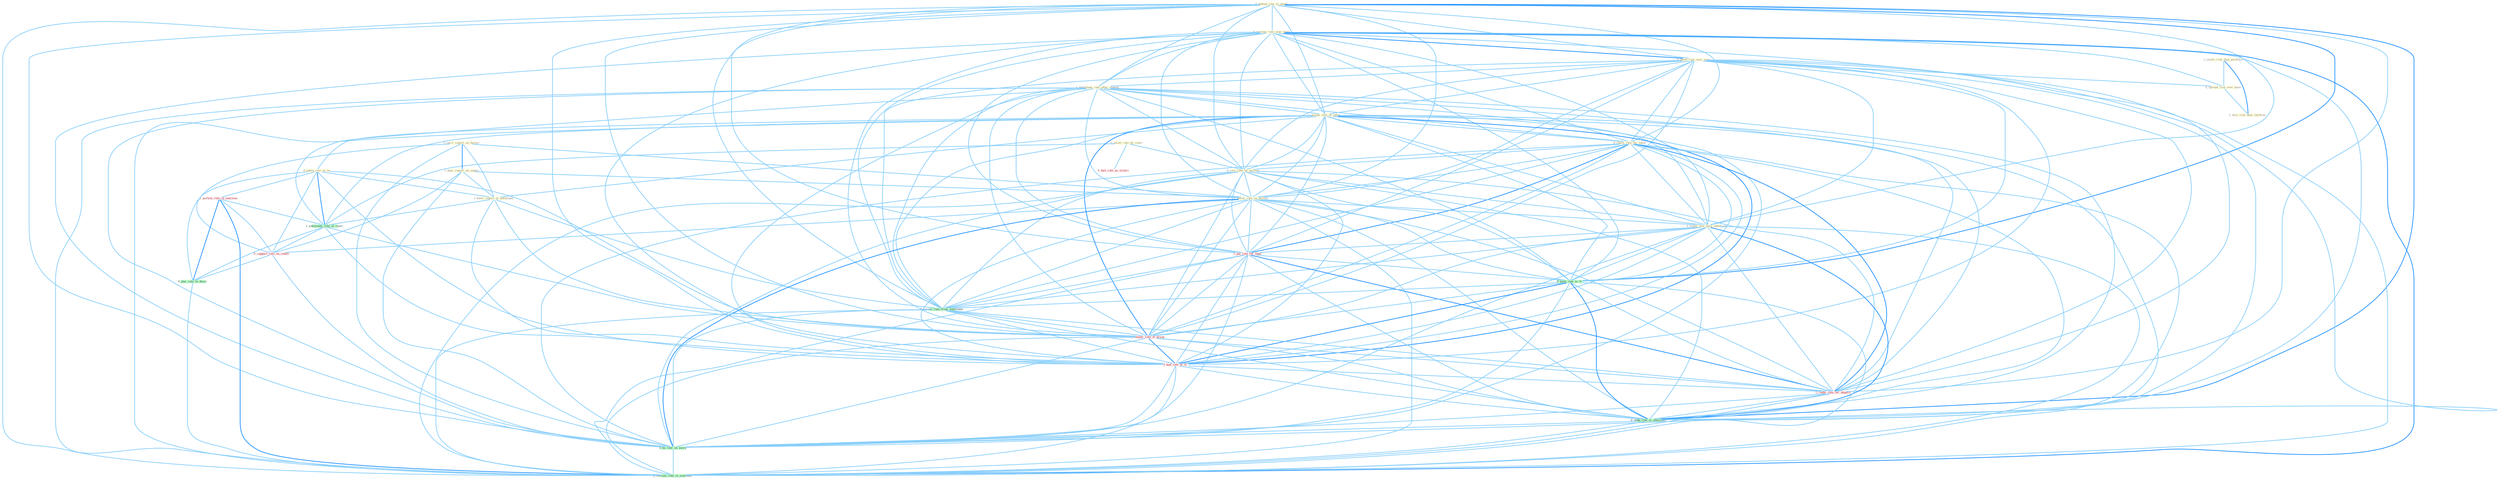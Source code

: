 Graph G{ 
    node
    [shape=polygon,style=filled,width=.5,height=.06,color="#BDFCC9",fixedsize=true,fontsize=4,
    fontcolor="#2f4f4f"];
    {node
    [color="#ffffe0", fontcolor="#8b7d6b"] "0_defend_rate_to_death " "1_await_rule_by_court " "0_increas_rate_over_time " "0_boost_rate_over_year " "1_involv_risk_than_portfolio " "1_entitynam_rate_after_expens " "1_assum_rate_of_inflat " "0_spread_risk_over_base " "1_carri_report_on_factori " "0_charg_rate_for_insur " "0_taken_role_of_on " "1_hear_report_on_experi " "1_know_report_of_entitynam " "0_rais_rate_by_million " "1_face_risk_than_children " "1_lower_rate_on_billion " "0_found_rate_dure_othernum "}
{node [color="#fff0f5", fontcolor="#b22222"] "1_portrai_role_in_yearnum " "1_pai_rate_for_fund " "1_compar_rate_of_group " "0_support_role_on_condit " "1_had_rate_of_% " "0_hail_rule_as_victori " "1_reduc_rate_for_deposit "}
edge [color="#B0E2FF"];

	"0_defend_rate_to_death " -- "0_increas_rate_over_time " [w="1", color="#87cefa" ];
	"0_defend_rate_to_death " -- "0_boost_rate_over_year " [w="1", color="#87cefa" ];
	"0_defend_rate_to_death " -- "1_entitynam_rate_after_expens " [w="1", color="#87cefa" ];
	"0_defend_rate_to_death " -- "1_assum_rate_of_inflat " [w="1", color="#87cefa" ];
	"0_defend_rate_to_death " -- "0_charg_rate_for_insur " [w="1", color="#87cefa" ];
	"0_defend_rate_to_death " -- "0_rais_rate_by_million " [w="1", color="#87cefa" ];
	"0_defend_rate_to_death " -- "1_lower_rate_on_billion " [w="1", color="#87cefa" ];
	"0_defend_rate_to_death " -- "0_found_rate_dure_othernum " [w="1", color="#87cefa" ];
	"0_defend_rate_to_death " -- "1_pai_rate_for_fund " [w="1", color="#87cefa" ];
	"0_defend_rate_to_death " -- "0_push_rate_to_% " [w="2", color="#1e90ff" , len=0.8];
	"0_defend_rate_to_death " -- "0_receiv_rate_from_entitynam " [w="1", color="#87cefa" ];
	"0_defend_rate_to_death " -- "1_compar_rate_of_group " [w="1", color="#87cefa" ];
	"0_defend_rate_to_death " -- "1_had_rate_of_% " [w="1", color="#87cefa" ];
	"0_defend_rate_to_death " -- "1_reduc_rate_for_deposit " [w="1", color="#87cefa" ];
	"0_defend_rate_to_death " -- "0_nudg_rate_to_othernum " [w="2", color="#1e90ff" , len=0.8];
	"0_defend_rate_to_death " -- "0_ha_rate_on_morn " [w="1", color="#87cefa" ];
	"0_defend_rate_to_death " -- "0_increas_rate_in_yearnum " [w="1", color="#87cefa" ];
	"1_await_rule_by_court " -- "0_rais_rate_by_million " [w="1", color="#87cefa" ];
	"1_await_rule_by_court " -- "1_entitynam_role_of_court " [w="1", color="#87cefa" ];
	"1_await_rule_by_court " -- "0_hail_rule_as_victori " [w="1", color="#87cefa" ];
	"0_increas_rate_over_time " -- "0_boost_rate_over_year " [w="2", color="#1e90ff" , len=0.8];
	"0_increas_rate_over_time " -- "1_entitynam_rate_after_expens " [w="1", color="#87cefa" ];
	"0_increas_rate_over_time " -- "1_assum_rate_of_inflat " [w="1", color="#87cefa" ];
	"0_increas_rate_over_time " -- "0_spread_risk_over_base " [w="1", color="#87cefa" ];
	"0_increas_rate_over_time " -- "0_charg_rate_for_insur " [w="1", color="#87cefa" ];
	"0_increas_rate_over_time " -- "0_rais_rate_by_million " [w="1", color="#87cefa" ];
	"0_increas_rate_over_time " -- "1_lower_rate_on_billion " [w="1", color="#87cefa" ];
	"0_increas_rate_over_time " -- "0_found_rate_dure_othernum " [w="1", color="#87cefa" ];
	"0_increas_rate_over_time " -- "1_pai_rate_for_fund " [w="1", color="#87cefa" ];
	"0_increas_rate_over_time " -- "0_push_rate_to_% " [w="1", color="#87cefa" ];
	"0_increas_rate_over_time " -- "0_receiv_rate_from_entitynam " [w="1", color="#87cefa" ];
	"0_increas_rate_over_time " -- "1_compar_rate_of_group " [w="1", color="#87cefa" ];
	"0_increas_rate_over_time " -- "1_had_rate_of_% " [w="1", color="#87cefa" ];
	"0_increas_rate_over_time " -- "1_reduc_rate_for_deposit " [w="1", color="#87cefa" ];
	"0_increas_rate_over_time " -- "0_nudg_rate_to_othernum " [w="1", color="#87cefa" ];
	"0_increas_rate_over_time " -- "0_ha_rate_on_morn " [w="1", color="#87cefa" ];
	"0_increas_rate_over_time " -- "0_increas_rate_in_yearnum " [w="2", color="#1e90ff" , len=0.8];
	"0_boost_rate_over_year " -- "1_entitynam_rate_after_expens " [w="1", color="#87cefa" ];
	"0_boost_rate_over_year " -- "1_assum_rate_of_inflat " [w="1", color="#87cefa" ];
	"0_boost_rate_over_year " -- "0_spread_risk_over_base " [w="1", color="#87cefa" ];
	"0_boost_rate_over_year " -- "0_charg_rate_for_insur " [w="1", color="#87cefa" ];
	"0_boost_rate_over_year " -- "0_rais_rate_by_million " [w="1", color="#87cefa" ];
	"0_boost_rate_over_year " -- "1_lower_rate_on_billion " [w="1", color="#87cefa" ];
	"0_boost_rate_over_year " -- "0_found_rate_dure_othernum " [w="1", color="#87cefa" ];
	"0_boost_rate_over_year " -- "1_pai_rate_for_fund " [w="1", color="#87cefa" ];
	"0_boost_rate_over_year " -- "0_push_rate_to_% " [w="1", color="#87cefa" ];
	"0_boost_rate_over_year " -- "0_receiv_rate_from_entitynam " [w="1", color="#87cefa" ];
	"0_boost_rate_over_year " -- "1_compar_rate_of_group " [w="1", color="#87cefa" ];
	"0_boost_rate_over_year " -- "1_had_rate_of_% " [w="1", color="#87cefa" ];
	"0_boost_rate_over_year " -- "1_reduc_rate_for_deposit " [w="1", color="#87cefa" ];
	"0_boost_rate_over_year " -- "0_nudg_rate_to_othernum " [w="1", color="#87cefa" ];
	"0_boost_rate_over_year " -- "0_ha_rate_on_morn " [w="1", color="#87cefa" ];
	"0_boost_rate_over_year " -- "0_increas_rate_in_yearnum " [w="1", color="#87cefa" ];
	"1_involv_risk_than_portfolio " -- "0_spread_risk_over_base " [w="1", color="#87cefa" ];
	"1_involv_risk_than_portfolio " -- "1_face_risk_than_children " [w="2", color="#1e90ff" , len=0.8];
	"1_entitynam_rate_after_expens " -- "1_assum_rate_of_inflat " [w="1", color="#87cefa" ];
	"1_entitynam_rate_after_expens " -- "0_charg_rate_for_insur " [w="1", color="#87cefa" ];
	"1_entitynam_rate_after_expens " -- "0_rais_rate_by_million " [w="1", color="#87cefa" ];
	"1_entitynam_rate_after_expens " -- "1_lower_rate_on_billion " [w="1", color="#87cefa" ];
	"1_entitynam_rate_after_expens " -- "0_found_rate_dure_othernum " [w="1", color="#87cefa" ];
	"1_entitynam_rate_after_expens " -- "1_pai_rate_for_fund " [w="1", color="#87cefa" ];
	"1_entitynam_rate_after_expens " -- "0_push_rate_to_% " [w="1", color="#87cefa" ];
	"1_entitynam_rate_after_expens " -- "1_entitynam_role_of_court " [w="1", color="#87cefa" ];
	"1_entitynam_rate_after_expens " -- "0_receiv_rate_from_entitynam " [w="1", color="#87cefa" ];
	"1_entitynam_rate_after_expens " -- "1_compar_rate_of_group " [w="1", color="#87cefa" ];
	"1_entitynam_rate_after_expens " -- "1_had_rate_of_% " [w="1", color="#87cefa" ];
	"1_entitynam_rate_after_expens " -- "1_reduc_rate_for_deposit " [w="1", color="#87cefa" ];
	"1_entitynam_rate_after_expens " -- "0_nudg_rate_to_othernum " [w="1", color="#87cefa" ];
	"1_entitynam_rate_after_expens " -- "0_ha_rate_on_morn " [w="1", color="#87cefa" ];
	"1_entitynam_rate_after_expens " -- "0_increas_rate_in_yearnum " [w="1", color="#87cefa" ];
	"1_assum_rate_of_inflat " -- "0_charg_rate_for_insur " [w="1", color="#87cefa" ];
	"1_assum_rate_of_inflat " -- "0_taken_role_of_on " [w="1", color="#87cefa" ];
	"1_assum_rate_of_inflat " -- "1_know_report_of_entitynam " [w="1", color="#87cefa" ];
	"1_assum_rate_of_inflat " -- "0_rais_rate_by_million " [w="1", color="#87cefa" ];
	"1_assum_rate_of_inflat " -- "1_lower_rate_on_billion " [w="1", color="#87cefa" ];
	"1_assum_rate_of_inflat " -- "0_found_rate_dure_othernum " [w="1", color="#87cefa" ];
	"1_assum_rate_of_inflat " -- "1_pai_rate_for_fund " [w="1", color="#87cefa" ];
	"1_assum_rate_of_inflat " -- "0_push_rate_to_% " [w="1", color="#87cefa" ];
	"1_assum_rate_of_inflat " -- "1_entitynam_role_of_court " [w="1", color="#87cefa" ];
	"1_assum_rate_of_inflat " -- "0_receiv_rate_from_entitynam " [w="1", color="#87cefa" ];
	"1_assum_rate_of_inflat " -- "1_compar_rate_of_group " [w="2", color="#1e90ff" , len=0.8];
	"1_assum_rate_of_inflat " -- "1_had_rate_of_% " [w="2", color="#1e90ff" , len=0.8];
	"1_assum_rate_of_inflat " -- "1_reduc_rate_for_deposit " [w="1", color="#87cefa" ];
	"1_assum_rate_of_inflat " -- "0_nudg_rate_to_othernum " [w="1", color="#87cefa" ];
	"1_assum_rate_of_inflat " -- "0_ha_rate_on_morn " [w="1", color="#87cefa" ];
	"1_assum_rate_of_inflat " -- "0_increas_rate_in_yearnum " [w="1", color="#87cefa" ];
	"0_spread_risk_over_base " -- "1_face_risk_than_children " [w="1", color="#87cefa" ];
	"1_carri_report_on_factori " -- "1_hear_report_on_experi " [w="2", color="#1e90ff" , len=0.8];
	"1_carri_report_on_factori " -- "1_know_report_of_entitynam " [w="1", color="#87cefa" ];
	"1_carri_report_on_factori " -- "1_lower_rate_on_billion " [w="1", color="#87cefa" ];
	"1_carri_report_on_factori " -- "0_support_role_on_condit " [w="1", color="#87cefa" ];
	"1_carri_report_on_factori " -- "0_ha_rate_on_morn " [w="1", color="#87cefa" ];
	"0_charg_rate_for_insur " -- "0_rais_rate_by_million " [w="1", color="#87cefa" ];
	"0_charg_rate_for_insur " -- "1_lower_rate_on_billion " [w="1", color="#87cefa" ];
	"0_charg_rate_for_insur " -- "0_found_rate_dure_othernum " [w="1", color="#87cefa" ];
	"0_charg_rate_for_insur " -- "1_pai_rate_for_fund " [w="2", color="#1e90ff" , len=0.8];
	"0_charg_rate_for_insur " -- "0_push_rate_to_% " [w="1", color="#87cefa" ];
	"0_charg_rate_for_insur " -- "0_receiv_rate_from_entitynam " [w="1", color="#87cefa" ];
	"0_charg_rate_for_insur " -- "1_compar_rate_of_group " [w="1", color="#87cefa" ];
	"0_charg_rate_for_insur " -- "1_had_rate_of_% " [w="1", color="#87cefa" ];
	"0_charg_rate_for_insur " -- "1_reduc_rate_for_deposit " [w="2", color="#1e90ff" , len=0.8];
	"0_charg_rate_for_insur " -- "0_nudg_rate_to_othernum " [w="1", color="#87cefa" ];
	"0_charg_rate_for_insur " -- "0_ha_rate_on_morn " [w="1", color="#87cefa" ];
	"0_charg_rate_for_insur " -- "0_increas_rate_in_yearnum " [w="1", color="#87cefa" ];
	"0_taken_role_of_on " -- "1_know_report_of_entitynam " [w="1", color="#87cefa" ];
	"0_taken_role_of_on " -- "1_portrai_role_in_yearnum " [w="1", color="#87cefa" ];
	"0_taken_role_of_on " -- "1_entitynam_role_of_court " [w="2", color="#1e90ff" , len=0.8];
	"0_taken_role_of_on " -- "1_compar_rate_of_group " [w="1", color="#87cefa" ];
	"0_taken_role_of_on " -- "0_support_role_on_condit " [w="1", color="#87cefa" ];
	"0_taken_role_of_on " -- "1_had_rate_of_% " [w="1", color="#87cefa" ];
	"0_taken_role_of_on " -- "0_plai_role_in_decis " [w="1", color="#87cefa" ];
	"1_hear_report_on_experi " -- "1_know_report_of_entitynam " [w="1", color="#87cefa" ];
	"1_hear_report_on_experi " -- "1_lower_rate_on_billion " [w="1", color="#87cefa" ];
	"1_hear_report_on_experi " -- "0_support_role_on_condit " [w="1", color="#87cefa" ];
	"1_hear_report_on_experi " -- "0_ha_rate_on_morn " [w="1", color="#87cefa" ];
	"1_know_report_of_entitynam " -- "1_entitynam_role_of_court " [w="1", color="#87cefa" ];
	"1_know_report_of_entitynam " -- "0_receiv_rate_from_entitynam " [w="1", color="#87cefa" ];
	"1_know_report_of_entitynam " -- "1_compar_rate_of_group " [w="1", color="#87cefa" ];
	"1_know_report_of_entitynam " -- "1_had_rate_of_% " [w="1", color="#87cefa" ];
	"0_rais_rate_by_million " -- "1_lower_rate_on_billion " [w="1", color="#87cefa" ];
	"0_rais_rate_by_million " -- "0_found_rate_dure_othernum " [w="1", color="#87cefa" ];
	"0_rais_rate_by_million " -- "1_pai_rate_for_fund " [w="1", color="#87cefa" ];
	"0_rais_rate_by_million " -- "0_push_rate_to_% " [w="1", color="#87cefa" ];
	"0_rais_rate_by_million " -- "0_receiv_rate_from_entitynam " [w="1", color="#87cefa" ];
	"0_rais_rate_by_million " -- "1_compar_rate_of_group " [w="1", color="#87cefa" ];
	"0_rais_rate_by_million " -- "1_had_rate_of_% " [w="1", color="#87cefa" ];
	"0_rais_rate_by_million " -- "1_reduc_rate_for_deposit " [w="1", color="#87cefa" ];
	"0_rais_rate_by_million " -- "0_nudg_rate_to_othernum " [w="1", color="#87cefa" ];
	"0_rais_rate_by_million " -- "0_ha_rate_on_morn " [w="1", color="#87cefa" ];
	"0_rais_rate_by_million " -- "0_increas_rate_in_yearnum " [w="1", color="#87cefa" ];
	"1_lower_rate_on_billion " -- "0_found_rate_dure_othernum " [w="1", color="#87cefa" ];
	"1_lower_rate_on_billion " -- "1_pai_rate_for_fund " [w="1", color="#87cefa" ];
	"1_lower_rate_on_billion " -- "0_push_rate_to_% " [w="1", color="#87cefa" ];
	"1_lower_rate_on_billion " -- "0_receiv_rate_from_entitynam " [w="1", color="#87cefa" ];
	"1_lower_rate_on_billion " -- "1_compar_rate_of_group " [w="1", color="#87cefa" ];
	"1_lower_rate_on_billion " -- "0_support_role_on_condit " [w="1", color="#87cefa" ];
	"1_lower_rate_on_billion " -- "1_had_rate_of_% " [w="1", color="#87cefa" ];
	"1_lower_rate_on_billion " -- "1_reduc_rate_for_deposit " [w="1", color="#87cefa" ];
	"1_lower_rate_on_billion " -- "0_nudg_rate_to_othernum " [w="1", color="#87cefa" ];
	"1_lower_rate_on_billion " -- "0_ha_rate_on_morn " [w="2", color="#1e90ff" , len=0.8];
	"1_lower_rate_on_billion " -- "0_increas_rate_in_yearnum " [w="1", color="#87cefa" ];
	"0_found_rate_dure_othernum " -- "1_pai_rate_for_fund " [w="1", color="#87cefa" ];
	"0_found_rate_dure_othernum " -- "0_push_rate_to_% " [w="1", color="#87cefa" ];
	"0_found_rate_dure_othernum " -- "0_receiv_rate_from_entitynam " [w="1", color="#87cefa" ];
	"0_found_rate_dure_othernum " -- "1_compar_rate_of_group " [w="1", color="#87cefa" ];
	"0_found_rate_dure_othernum " -- "1_had_rate_of_% " [w="1", color="#87cefa" ];
	"0_found_rate_dure_othernum " -- "1_reduc_rate_for_deposit " [w="1", color="#87cefa" ];
	"0_found_rate_dure_othernum " -- "0_nudg_rate_to_othernum " [w="2", color="#1e90ff" , len=0.8];
	"0_found_rate_dure_othernum " -- "0_ha_rate_on_morn " [w="1", color="#87cefa" ];
	"0_found_rate_dure_othernum " -- "0_increas_rate_in_yearnum " [w="1", color="#87cefa" ];
	"1_portrai_role_in_yearnum " -- "1_entitynam_role_of_court " [w="1", color="#87cefa" ];
	"1_portrai_role_in_yearnum " -- "0_support_role_on_condit " [w="1", color="#87cefa" ];
	"1_portrai_role_in_yearnum " -- "0_plai_role_in_decis " [w="2", color="#1e90ff" , len=0.8];
	"1_portrai_role_in_yearnum " -- "0_increas_rate_in_yearnum " [w="2", color="#1e90ff" , len=0.8];
	"1_pai_rate_for_fund " -- "0_push_rate_to_% " [w="1", color="#87cefa" ];
	"1_pai_rate_for_fund " -- "0_receiv_rate_from_entitynam " [w="1", color="#87cefa" ];
	"1_pai_rate_for_fund " -- "1_compar_rate_of_group " [w="1", color="#87cefa" ];
	"1_pai_rate_for_fund " -- "1_had_rate_of_% " [w="1", color="#87cefa" ];
	"1_pai_rate_for_fund " -- "1_reduc_rate_for_deposit " [w="2", color="#1e90ff" , len=0.8];
	"1_pai_rate_for_fund " -- "0_nudg_rate_to_othernum " [w="1", color="#87cefa" ];
	"1_pai_rate_for_fund " -- "0_ha_rate_on_morn " [w="1", color="#87cefa" ];
	"1_pai_rate_for_fund " -- "0_increas_rate_in_yearnum " [w="1", color="#87cefa" ];
	"0_push_rate_to_% " -- "0_receiv_rate_from_entitynam " [w="1", color="#87cefa" ];
	"0_push_rate_to_% " -- "1_compar_rate_of_group " [w="1", color="#87cefa" ];
	"0_push_rate_to_% " -- "1_had_rate_of_% " [w="2", color="#1e90ff" , len=0.8];
	"0_push_rate_to_% " -- "1_reduc_rate_for_deposit " [w="1", color="#87cefa" ];
	"0_push_rate_to_% " -- "0_nudg_rate_to_othernum " [w="2", color="#1e90ff" , len=0.8];
	"0_push_rate_to_% " -- "0_ha_rate_on_morn " [w="1", color="#87cefa" ];
	"0_push_rate_to_% " -- "0_increas_rate_in_yearnum " [w="1", color="#87cefa" ];
	"1_entitynam_role_of_court " -- "1_compar_rate_of_group " [w="1", color="#87cefa" ];
	"1_entitynam_role_of_court " -- "0_support_role_on_condit " [w="1", color="#87cefa" ];
	"1_entitynam_role_of_court " -- "1_had_rate_of_% " [w="1", color="#87cefa" ];
	"1_entitynam_role_of_court " -- "0_plai_role_in_decis " [w="1", color="#87cefa" ];
	"0_receiv_rate_from_entitynam " -- "1_compar_rate_of_group " [w="1", color="#87cefa" ];
	"0_receiv_rate_from_entitynam " -- "1_had_rate_of_% " [w="1", color="#87cefa" ];
	"0_receiv_rate_from_entitynam " -- "1_reduc_rate_for_deposit " [w="1", color="#87cefa" ];
	"0_receiv_rate_from_entitynam " -- "0_nudg_rate_to_othernum " [w="1", color="#87cefa" ];
	"0_receiv_rate_from_entitynam " -- "0_ha_rate_on_morn " [w="1", color="#87cefa" ];
	"0_receiv_rate_from_entitynam " -- "0_increas_rate_in_yearnum " [w="1", color="#87cefa" ];
	"1_compar_rate_of_group " -- "1_had_rate_of_% " [w="2", color="#1e90ff" , len=0.8];
	"1_compar_rate_of_group " -- "1_reduc_rate_for_deposit " [w="1", color="#87cefa" ];
	"1_compar_rate_of_group " -- "0_nudg_rate_to_othernum " [w="1", color="#87cefa" ];
	"1_compar_rate_of_group " -- "0_ha_rate_on_morn " [w="1", color="#87cefa" ];
	"1_compar_rate_of_group " -- "0_increas_rate_in_yearnum " [w="1", color="#87cefa" ];
	"0_support_role_on_condit " -- "0_plai_role_in_decis " [w="1", color="#87cefa" ];
	"0_support_role_on_condit " -- "0_ha_rate_on_morn " [w="1", color="#87cefa" ];
	"1_had_rate_of_% " -- "1_reduc_rate_for_deposit " [w="1", color="#87cefa" ];
	"1_had_rate_of_% " -- "0_nudg_rate_to_othernum " [w="1", color="#87cefa" ];
	"1_had_rate_of_% " -- "0_ha_rate_on_morn " [w="1", color="#87cefa" ];
	"1_had_rate_of_% " -- "0_increas_rate_in_yearnum " [w="1", color="#87cefa" ];
	"1_reduc_rate_for_deposit " -- "0_nudg_rate_to_othernum " [w="1", color="#87cefa" ];
	"1_reduc_rate_for_deposit " -- "0_ha_rate_on_morn " [w="1", color="#87cefa" ];
	"1_reduc_rate_for_deposit " -- "0_increas_rate_in_yearnum " [w="1", color="#87cefa" ];
	"0_nudg_rate_to_othernum " -- "0_ha_rate_on_morn " [w="1", color="#87cefa" ];
	"0_nudg_rate_to_othernum " -- "0_increas_rate_in_yearnum " [w="1", color="#87cefa" ];
	"0_plai_role_in_decis " -- "0_increas_rate_in_yearnum " [w="1", color="#87cefa" ];
	"0_ha_rate_on_morn " -- "0_increas_rate_in_yearnum " [w="1", color="#87cefa" ];
}